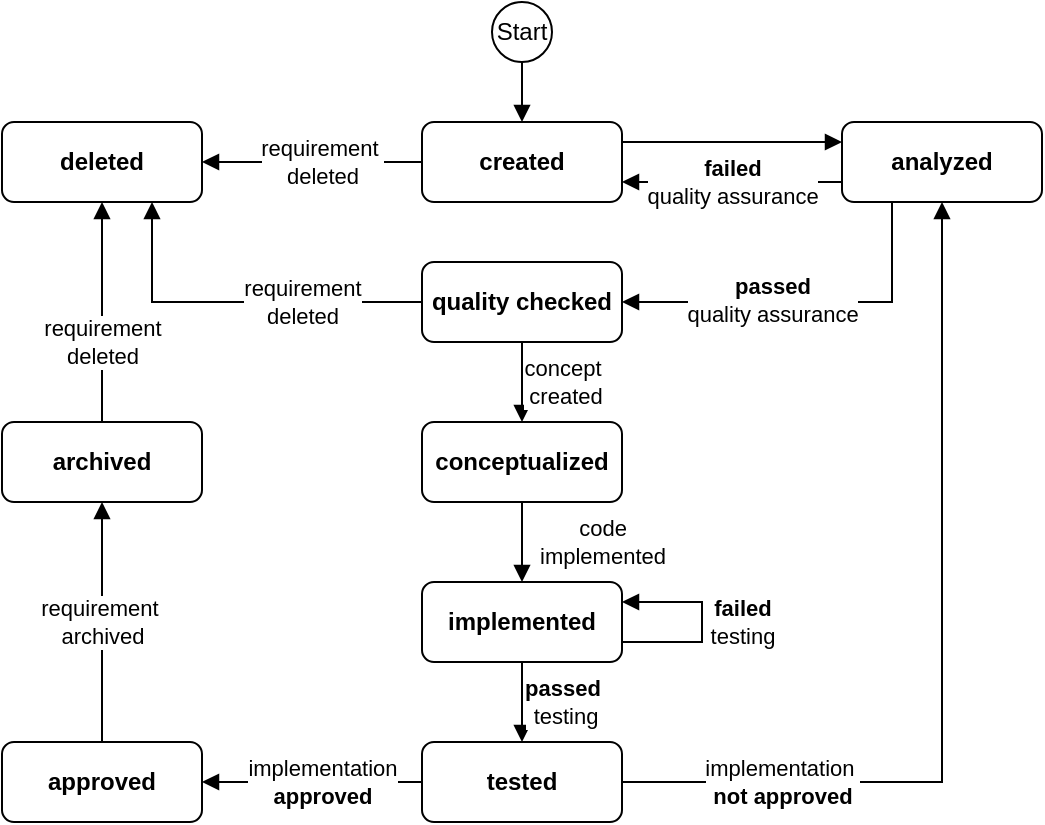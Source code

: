 <mxfile version="16.5.2" type="device"><diagram id="IE_fg5rBqJSporQtxxKw" name="Page-1"><mxGraphModel dx="633" dy="370" grid="1" gridSize="10" guides="1" tooltips="1" connect="1" arrows="1" fold="1" page="1" pageScale="1" pageWidth="850" pageHeight="1100" math="0" shadow="0"><root><mxCell id="0"/><mxCell id="1" parent="0"/><mxCell id="Ou5IJD9ZuLgmaxrqorgO-62" style="edgeStyle=orthogonalEdgeStyle;rounded=0;orthogonalLoop=1;jettySize=auto;html=1;entryX=1;entryY=0.5;entryDx=0;entryDy=0;endArrow=block;endFill=1;" edge="1" parent="1" source="Ou5IJD9ZuLgmaxrqorgO-51" target="Ou5IJD9ZuLgmaxrqorgO-61"><mxGeometry relative="1" as="geometry"/></mxCell><mxCell id="Ou5IJD9ZuLgmaxrqorgO-63" value="requirement&amp;nbsp;&lt;br&gt;deleted" style="edgeLabel;html=1;align=center;verticalAlign=middle;resizable=0;points=[];" vertex="1" connectable="0" parent="Ou5IJD9ZuLgmaxrqorgO-62"><mxGeometry x="0.368" y="-1" relative="1" as="geometry"><mxPoint x="25" y="1" as="offset"/></mxGeometry></mxCell><mxCell id="Ou5IJD9ZuLgmaxrqorgO-65" style="edgeStyle=orthogonalEdgeStyle;rounded=0;orthogonalLoop=1;jettySize=auto;html=1;exitX=1;exitY=0.25;exitDx=0;exitDy=0;entryX=0;entryY=0.25;entryDx=0;entryDy=0;endArrow=block;endFill=1;" edge="1" parent="1" source="Ou5IJD9ZuLgmaxrqorgO-51" target="Ou5IJD9ZuLgmaxrqorgO-55"><mxGeometry relative="1" as="geometry"/></mxCell><mxCell id="Ou5IJD9ZuLgmaxrqorgO-51" value="&lt;b&gt;created&lt;/b&gt;" style="rounded=1;whiteSpace=wrap;html=1;" vertex="1" parent="1"><mxGeometry x="320" y="110" width="100" height="40" as="geometry"/></mxCell><mxCell id="Ou5IJD9ZuLgmaxrqorgO-53" style="edgeStyle=orthogonalEdgeStyle;rounded=0;orthogonalLoop=1;jettySize=auto;html=1;endArrow=block;endFill=1;" edge="1" parent="1" source="Ou5IJD9ZuLgmaxrqorgO-52" target="Ou5IJD9ZuLgmaxrqorgO-51"><mxGeometry relative="1" as="geometry"/></mxCell><mxCell id="Ou5IJD9ZuLgmaxrqorgO-52" value="Start" style="ellipse;whiteSpace=wrap;html=1;aspect=fixed;" vertex="1" parent="1"><mxGeometry x="355" y="50" width="30" height="30" as="geometry"/></mxCell><mxCell id="Ou5IJD9ZuLgmaxrqorgO-68" value="concept&lt;br&gt;&amp;nbsp;created" style="edgeStyle=orthogonalEdgeStyle;rounded=0;orthogonalLoop=1;jettySize=auto;html=1;entryX=0.5;entryY=0;entryDx=0;entryDy=0;endArrow=block;endFill=1;" edge="1" parent="1" source="Ou5IJD9ZuLgmaxrqorgO-54" target="Ou5IJD9ZuLgmaxrqorgO-56"><mxGeometry y="20" relative="1" as="geometry"><mxPoint as="offset"/></mxGeometry></mxCell><mxCell id="Ou5IJD9ZuLgmaxrqorgO-76" style="edgeStyle=orthogonalEdgeStyle;rounded=0;orthogonalLoop=1;jettySize=auto;html=1;entryX=0.75;entryY=1;entryDx=0;entryDy=0;endArrow=block;endFill=1;" edge="1" parent="1" source="Ou5IJD9ZuLgmaxrqorgO-54" target="Ou5IJD9ZuLgmaxrqorgO-61"><mxGeometry relative="1" as="geometry"/></mxCell><mxCell id="Ou5IJD9ZuLgmaxrqorgO-80" value="requirement&lt;br&gt;deleted" style="edgeLabel;html=1;align=center;verticalAlign=middle;resizable=0;points=[];" vertex="1" connectable="0" parent="Ou5IJD9ZuLgmaxrqorgO-76"><mxGeometry x="-0.412" y="1" relative="1" as="geometry"><mxPoint x="-6" y="-1" as="offset"/></mxGeometry></mxCell><mxCell id="Ou5IJD9ZuLgmaxrqorgO-54" value="&lt;b&gt;quality checked&lt;/b&gt;" style="rounded=1;whiteSpace=wrap;html=1;" vertex="1" parent="1"><mxGeometry x="320" y="180" width="100" height="40" as="geometry"/></mxCell><mxCell id="Ou5IJD9ZuLgmaxrqorgO-66" value="&lt;b&gt;failed&lt;br&gt;&lt;/b&gt;quality assurance" style="edgeStyle=orthogonalEdgeStyle;rounded=0;orthogonalLoop=1;jettySize=auto;html=1;exitX=0;exitY=0.75;exitDx=0;exitDy=0;entryX=1;entryY=0.75;entryDx=0;entryDy=0;endArrow=block;endFill=1;" edge="1" parent="1" source="Ou5IJD9ZuLgmaxrqorgO-55" target="Ou5IJD9ZuLgmaxrqorgO-51"><mxGeometry relative="1" as="geometry"/></mxCell><mxCell id="Ou5IJD9ZuLgmaxrqorgO-75" style="edgeStyle=orthogonalEdgeStyle;rounded=0;orthogonalLoop=1;jettySize=auto;html=1;exitX=0.25;exitY=1;exitDx=0;exitDy=0;entryX=1;entryY=0.5;entryDx=0;entryDy=0;endArrow=block;endFill=1;" edge="1" parent="1" source="Ou5IJD9ZuLgmaxrqorgO-55" target="Ou5IJD9ZuLgmaxrqorgO-54"><mxGeometry relative="1" as="geometry"/></mxCell><mxCell id="Ou5IJD9ZuLgmaxrqorgO-77" value="&lt;b&gt;passed&lt;br&gt;&lt;/b&gt;quality assurance" style="edgeLabel;html=1;align=center;verticalAlign=middle;resizable=0;points=[];" vertex="1" connectable="0" parent="Ou5IJD9ZuLgmaxrqorgO-75"><mxGeometry x="0.193" y="-1" relative="1" as="geometry"><mxPoint as="offset"/></mxGeometry></mxCell><mxCell id="Ou5IJD9ZuLgmaxrqorgO-55" value="&lt;b&gt;analyzed&lt;/b&gt;" style="rounded=1;whiteSpace=wrap;html=1;" vertex="1" parent="1"><mxGeometry x="530" y="110" width="100" height="40" as="geometry"/></mxCell><mxCell id="Ou5IJD9ZuLgmaxrqorgO-69" value="code&lt;br&gt;implemented" style="edgeStyle=orthogonalEdgeStyle;rounded=0;orthogonalLoop=1;jettySize=auto;html=1;entryX=0.5;entryY=0;entryDx=0;entryDy=0;endArrow=block;endFill=1;" edge="1" parent="1" source="Ou5IJD9ZuLgmaxrqorgO-56" target="Ou5IJD9ZuLgmaxrqorgO-57"><mxGeometry y="40" relative="1" as="geometry"><mxPoint as="offset"/></mxGeometry></mxCell><mxCell id="Ou5IJD9ZuLgmaxrqorgO-56" value="&lt;b&gt;conceptualized&lt;/b&gt;" style="rounded=1;whiteSpace=wrap;html=1;" vertex="1" parent="1"><mxGeometry x="320" y="260" width="100" height="40" as="geometry"/></mxCell><mxCell id="Ou5IJD9ZuLgmaxrqorgO-70" value="&lt;b&gt;passed&lt;br&gt;&lt;/b&gt;&amp;nbsp;testing" style="edgeStyle=orthogonalEdgeStyle;rounded=0;orthogonalLoop=1;jettySize=auto;html=1;endArrow=block;endFill=1;" edge="1" parent="1" source="Ou5IJD9ZuLgmaxrqorgO-57" target="Ou5IJD9ZuLgmaxrqorgO-58"><mxGeometry y="20" relative="1" as="geometry"><mxPoint as="offset"/></mxGeometry></mxCell><mxCell id="Ou5IJD9ZuLgmaxrqorgO-74" value="&lt;b&gt;failed&lt;/b&gt;&lt;br&gt;testing" style="edgeStyle=orthogonalEdgeStyle;rounded=0;orthogonalLoop=1;jettySize=auto;html=1;exitX=1;exitY=0.75;exitDx=0;exitDy=0;endArrow=block;endFill=1;entryX=1;entryY=0.25;entryDx=0;entryDy=0;" edge="1" parent="1" source="Ou5IJD9ZuLgmaxrqorgO-57" target="Ou5IJD9ZuLgmaxrqorgO-57"><mxGeometry y="-20" relative="1" as="geometry"><mxPoint x="470" y="370" as="targetPoint"/><Array as="points"><mxPoint x="460" y="370"/><mxPoint x="460" y="350"/></Array><mxPoint as="offset"/></mxGeometry></mxCell><mxCell id="Ou5IJD9ZuLgmaxrqorgO-57" value="&lt;b&gt;implemented&lt;/b&gt;" style="rounded=1;whiteSpace=wrap;html=1;" vertex="1" parent="1"><mxGeometry x="320" y="340" width="100" height="40" as="geometry"/></mxCell><mxCell id="Ou5IJD9ZuLgmaxrqorgO-67" value="implementation&amp;nbsp;&lt;br&gt;&lt;b&gt;not approved&lt;/b&gt;" style="edgeStyle=orthogonalEdgeStyle;rounded=0;orthogonalLoop=1;jettySize=auto;html=1;entryX=0.5;entryY=1;entryDx=0;entryDy=0;endArrow=block;endFill=1;" edge="1" parent="1" source="Ou5IJD9ZuLgmaxrqorgO-58" target="Ou5IJD9ZuLgmaxrqorgO-55"><mxGeometry x="-0.644" relative="1" as="geometry"><mxPoint as="offset"/></mxGeometry></mxCell><mxCell id="Ou5IJD9ZuLgmaxrqorgO-73" style="edgeStyle=orthogonalEdgeStyle;rounded=0;orthogonalLoop=1;jettySize=auto;html=1;entryX=1;entryY=0.5;entryDx=0;entryDy=0;endArrow=block;endFill=1;" edge="1" parent="1" source="Ou5IJD9ZuLgmaxrqorgO-58" target="Ou5IJD9ZuLgmaxrqorgO-59"><mxGeometry relative="1" as="geometry"/></mxCell><mxCell id="Ou5IJD9ZuLgmaxrqorgO-78" value="implementation&lt;br&gt;&lt;b&gt;approved&lt;/b&gt;" style="edgeLabel;html=1;align=center;verticalAlign=middle;resizable=0;points=[];" vertex="1" connectable="0" parent="Ou5IJD9ZuLgmaxrqorgO-73"><mxGeometry x="-0.192" relative="1" as="geometry"><mxPoint x="-6" as="offset"/></mxGeometry></mxCell><mxCell id="Ou5IJD9ZuLgmaxrqorgO-58" value="&lt;b&gt;tested&lt;/b&gt;" style="rounded=1;whiteSpace=wrap;html=1;" vertex="1" parent="1"><mxGeometry x="320" y="420" width="100" height="40" as="geometry"/></mxCell><mxCell id="Ou5IJD9ZuLgmaxrqorgO-72" value="requirement&amp;nbsp;&lt;br&gt;archived" style="edgeStyle=orthogonalEdgeStyle;rounded=0;orthogonalLoop=1;jettySize=auto;html=1;endArrow=block;endFill=1;" edge="1" parent="1" source="Ou5IJD9ZuLgmaxrqorgO-59" target="Ou5IJD9ZuLgmaxrqorgO-60"><mxGeometry relative="1" as="geometry"/></mxCell><mxCell id="Ou5IJD9ZuLgmaxrqorgO-59" value="&lt;b&gt;approved&lt;/b&gt;" style="rounded=1;whiteSpace=wrap;html=1;" vertex="1" parent="1"><mxGeometry x="110" y="420" width="100" height="40" as="geometry"/></mxCell><mxCell id="Ou5IJD9ZuLgmaxrqorgO-71" style="edgeStyle=orthogonalEdgeStyle;rounded=0;orthogonalLoop=1;jettySize=auto;html=1;entryX=0.5;entryY=1;entryDx=0;entryDy=0;endArrow=block;endFill=1;" edge="1" parent="1" source="Ou5IJD9ZuLgmaxrqorgO-60" target="Ou5IJD9ZuLgmaxrqorgO-61"><mxGeometry relative="1" as="geometry"/></mxCell><mxCell id="Ou5IJD9ZuLgmaxrqorgO-79" value="requirement&lt;br&gt;deleted" style="edgeLabel;html=1;align=center;verticalAlign=middle;resizable=0;points=[];" vertex="1" connectable="0" parent="Ou5IJD9ZuLgmaxrqorgO-71"><mxGeometry x="-0.181" y="1" relative="1" as="geometry"><mxPoint x="1" y="5" as="offset"/></mxGeometry></mxCell><mxCell id="Ou5IJD9ZuLgmaxrqorgO-60" value="&lt;b&gt;archived&lt;/b&gt;" style="rounded=1;whiteSpace=wrap;html=1;" vertex="1" parent="1"><mxGeometry x="110" y="260" width="100" height="40" as="geometry"/></mxCell><mxCell id="Ou5IJD9ZuLgmaxrqorgO-61" value="&lt;b&gt;deleted&lt;/b&gt;" style="rounded=1;whiteSpace=wrap;html=1;" vertex="1" parent="1"><mxGeometry x="110" y="110" width="100" height="40" as="geometry"/></mxCell></root></mxGraphModel></diagram></mxfile>